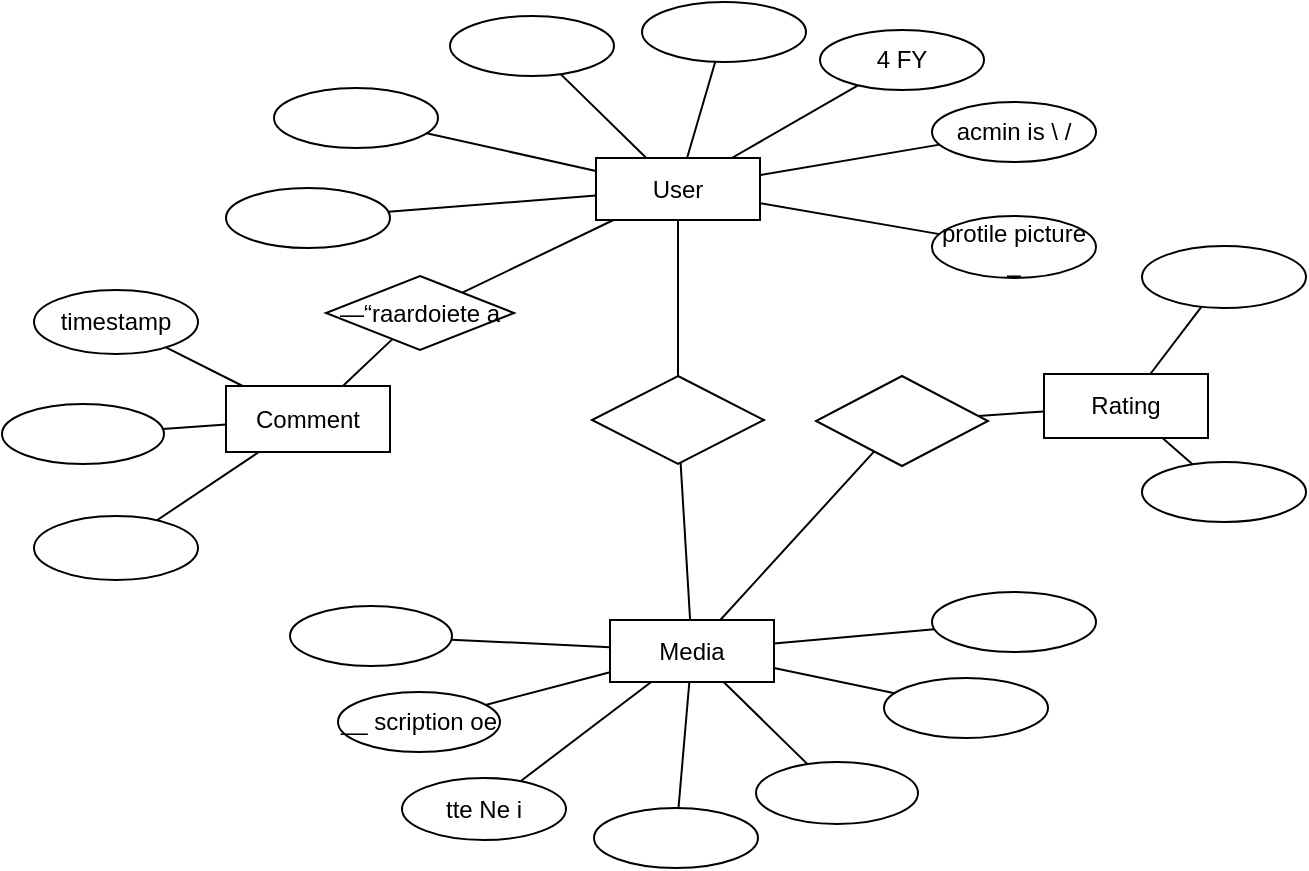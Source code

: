 <?xml version="1.0" ?>
<mxfile version="26.0.14">
    <diagram name="Page-1" id="E5nG0SyLeEiv9CRzUDmB">
        <mxGraphModel dx="2033" dy="1123" grid="1" gridSize="10" guides="1" tooltips="1" connect="1" arrows="1" fold="1" page="1" pageScale="1" pageWidth="900" pageHeight="1200" math="0" shadow="0">
            <root>
                <mxCell id="0"/>
                <mxCell id="1" parent="0"/>
                <mxCell id="2" value="" style="ellipse;whiteSpace=wrap;html=1;" vertex="1" parent="1">
                    <mxGeometry x="345" y="442" width="82" height="30" as="geometry"/>
                </mxCell>
                <mxCell id="3" value="tte Ne i " style="ellipse;whiteSpace=wrap;html=1;" vertex="1" parent="1">
                    <mxGeometry x="249" y="427" width="82" height="31" as="geometry"/>
                </mxCell>
                <mxCell id="4" value="" style="ellipse;whiteSpace=wrap;html=1;" vertex="1" parent="1">
                    <mxGeometry x="426" y="419" width="81" height="31" as="geometry"/>
                </mxCell>
                <mxCell id="5" value="__ scription oe " style="ellipse;whiteSpace=wrap;html=1;" vertex="1" parent="1">
                    <mxGeometry x="217" y="384" width="81" height="30" as="geometry"/>
                </mxCell>
                <mxCell id="6" value="" style="ellipse;whiteSpace=wrap;html=1;" vertex="1" parent="1">
                    <mxGeometry x="490" y="377" width="82" height="30" as="geometry"/>
                </mxCell>
                <mxCell id="7" value="Media " style="rounded=0;whiteSpace=wrap;html=1;" vertex="1" parent="1">
                    <mxGeometry x="353" y="348" width="82" height="31" as="geometry"/>
                </mxCell>
                <mxCell id="8" value="" style="ellipse;whiteSpace=wrap;html=1;" vertex="1" parent="1">
                    <mxGeometry x="193" y="341" width="81" height="30" as="geometry"/>
                </mxCell>
                <mxCell id="9" value="" style="ellipse;whiteSpace=wrap;html=1;" vertex="1" parent="1">
                    <mxGeometry x="514" y="334" width="82" height="30" as="geometry"/>
                </mxCell>
                <mxCell id="10" value="" style="ellipse;whiteSpace=wrap;html=1;" vertex="1" parent="1">
                    <mxGeometry x="65" y="296" width="82" height="32" as="geometry"/>
                </mxCell>
                <mxCell id="11" value="" style="ellipse;whiteSpace=wrap;html=1;" vertex="1" parent="1">
                    <mxGeometry x="619" y="269" width="82" height="30" as="geometry"/>
                </mxCell>
                <mxCell id="12" value="" style="ellipse;whiteSpace=wrap;html=1;" vertex="1" parent="1">
                    <mxGeometry x="49" y="240" width="81" height="30" as="geometry"/>
                </mxCell>
                <mxCell id="13" value="Comment " style="rounded=0;whiteSpace=wrap;html=1;" vertex="1" parent="1">
                    <mxGeometry x="161" y="231" width="82" height="33" as="geometry"/>
                </mxCell>
                <mxCell id="14" value="" style="rhombus;whiteSpace=wrap;html=1;" vertex="1" parent="1">
                    <mxGeometry x="456" y="226" width="86" height="45" as="geometry"/>
                </mxCell>
                <mxCell id="15" value="" style="rhombus;whiteSpace=wrap;html=1;" vertex="1" parent="1">
                    <mxGeometry x="344" y="226" width="86" height="44" as="geometry"/>
                </mxCell>
                <mxCell id="16" value="Rating " style="rounded=0;whiteSpace=wrap;html=1;" vertex="1" parent="1">
                    <mxGeometry x="570" y="225" width="82" height="32" as="geometry"/>
                </mxCell>
                <mxCell id="17" value="timestamp " style="ellipse;whiteSpace=wrap;html=1;" vertex="1" parent="1">
                    <mxGeometry x="65" y="183" width="82" height="32" as="geometry"/>
                </mxCell>
                <mxCell id="18" value="—“raardoiete a " style="rhombus;whiteSpace=wrap;html=1;" vertex="1" parent="1">
                    <mxGeometry x="211" y="176" width="94" height="37" as="geometry"/>
                </mxCell>
                <mxCell id="19" value="" style="ellipse;whiteSpace=wrap;html=1;" vertex="1" parent="1">
                    <mxGeometry x="619" y="161" width="82" height="31" as="geometry"/>
                </mxCell>
                <mxCell id="20" value="protile picture _ " style="ellipse;whiteSpace=wrap;html=1;" vertex="1" parent="1">
                    <mxGeometry x="514" y="146" width="82" height="31" as="geometry"/>
                </mxCell>
                <mxCell id="21" value="" style="ellipse;whiteSpace=wrap;html=1;" vertex="1" parent="1">
                    <mxGeometry x="161" y="132" width="82" height="30" as="geometry"/>
                </mxCell>
                <mxCell id="22" value="User " style="rounded=0;whiteSpace=wrap;html=1;" vertex="1" parent="1">
                    <mxGeometry x="346" y="117" width="82" height="31" as="geometry"/>
                </mxCell>
                <mxCell id="23" value="acmin  is  \ / " style="ellipse;whiteSpace=wrap;html=1;" vertex="1" parent="1">
                    <mxGeometry x="514" y="89" width="82" height="30" as="geometry"/>
                </mxCell>
                <mxCell id="24" value="" style="ellipse;whiteSpace=wrap;html=1;" vertex="1" parent="1">
                    <mxGeometry x="185" y="82" width="82" height="30" as="geometry"/>
                </mxCell>
                <mxCell id="25" value="4 FY " style="ellipse;whiteSpace=wrap;html=1;" vertex="1" parent="1">
                    <mxGeometry x="458" y="53" width="82" height="30" as="geometry"/>
                </mxCell>
                <mxCell id="26" value="" style="ellipse;whiteSpace=wrap;html=1;" vertex="1" parent="1">
                    <mxGeometry x="273" y="46" width="82" height="30" as="geometry"/>
                </mxCell>
                <mxCell id="27" value="" style="ellipse;whiteSpace=wrap;html=1;" vertex="1" parent="1">
                    <mxGeometry x="369" y="39" width="82" height="30" as="geometry"/>
                </mxCell>
                <mxCell id="28" value="" style="endArrow=none;html=1;rounded=0;" edge="1" parent="1" source="22" target="20">
                    <mxGeometry width="50" height="50" relative="1" as="geometry">
                        <mxPoint x="428" y="141" as="sourcePoint"/>
                        <mxPoint x="537" y="145" as="targetPoint"/>
                    </mxGeometry>
                </mxCell>
                <mxCell id="29" value="" style="endArrow=none;html=1;rounded=0;" edge="1" parent="1" source="17" target="13">
                    <mxGeometry width="50" height="50" relative="1" as="geometry">
                        <mxPoint x="122" y="215" as="sourcePoint"/>
                        <mxPoint x="190" y="231" as="targetPoint"/>
                    </mxGeometry>
                </mxCell>
                <mxCell id="30" value="" style="endArrow=none;html=1;rounded=0;" edge="1" parent="1" source="3" target="7">
                    <mxGeometry width="50" height="50" relative="1" as="geometry">
                        <mxPoint x="322" y="426" as="sourcePoint"/>
                        <mxPoint x="366" y="386" as="targetPoint"/>
                    </mxGeometry>
                </mxCell>
                <mxCell id="31" value="" style="endArrow=none;html=1;rounded=0;" edge="1" parent="1" source="7" target="9">
                    <mxGeometry width="50" height="50" relative="1" as="geometry">
                        <mxPoint x="440" y="360" as="sourcePoint"/>
                        <mxPoint x="514" y="349" as="targetPoint"/>
                    </mxGeometry>
                </mxCell>
                <mxCell id="32" value="" style="endArrow=none;html=1;rounded=0;" edge="1" parent="1" source="15" target="7">
                    <mxGeometry width="50" height="50" relative="1" as="geometry">
                        <mxPoint x="389" y="279" as="sourcePoint"/>
                        <mxPoint x="393" y="348" as="targetPoint"/>
                    </mxGeometry>
                </mxCell>
                <mxCell id="33" value="" style="endArrow=none;html=1;rounded=0;" edge="1" parent="1" source="10" target="13">
                    <mxGeometry width="50" height="50" relative="1" as="geometry">
                        <mxPoint x="138" y="284" as="sourcePoint"/>
                        <mxPoint x="195" y="266" as="targetPoint"/>
                    </mxGeometry>
                </mxCell>
                <mxCell id="35" value="" style="endArrow=none;html=1;rounded=0;" edge="1" parent="1" source="21" target="22">
                    <mxGeometry width="50" height="50" relative="1" as="geometry">
                        <mxPoint x="243" y="135" as="sourcePoint"/>
                        <mxPoint x="308" y="137" as="targetPoint"/>
                    </mxGeometry>
                </mxCell>
                <mxCell id="37" value="" style="endArrow=none;html=1;rounded=0;" edge="1" parent="1" source="22" target="15">
                    <mxGeometry width="50" height="50" relative="1" as="geometry">
                        <mxPoint x="385" y="149" as="sourcePoint"/>
                        <mxPoint x="388" y="225" as="targetPoint"/>
                    </mxGeometry>
                </mxCell>
                <mxCell id="38" value="" style="endArrow=none;html=1;rounded=0;" edge="1" parent="1" source="18" target="22">
                    <mxGeometry width="50" height="50" relative="1" as="geometry">
                        <mxPoint x="297" y="174" as="sourcePoint"/>
                        <mxPoint x="345" y="149" as="targetPoint"/>
                    </mxGeometry>
                </mxCell>
                <mxCell id="40" value="" style="endArrow=none;html=1;rounded=0;" edge="1" parent="1" source="22" target="23">
                    <mxGeometry width="50" height="50" relative="1" as="geometry">
                        <mxPoint x="429" y="118" as="sourcePoint"/>
                        <mxPoint x="503" y="121" as="targetPoint"/>
                    </mxGeometry>
                </mxCell>
                <mxCell id="42" value="" style="endArrow=none;html=1;rounded=0;" edge="1" parent="1" source="16" target="19">
                    <mxGeometry width="50" height="50" relative="1" as="geometry">
                        <mxPoint x="612" y="224" as="sourcePoint"/>
                        <mxPoint x="656" y="193" as="targetPoint"/>
                    </mxGeometry>
                </mxCell>
                <mxCell id="46" value="" style="endArrow=none;html=1;rounded=0;" edge="1" parent="1" source="24" target="22">
                    <mxGeometry width="50" height="50" relative="1" as="geometry">
                        <mxPoint x="267" y="97" as="sourcePoint"/>
                        <mxPoint x="345" y="124" as="targetPoint"/>
                    </mxGeometry>
                </mxCell>
                <mxCell id="48" value="" style="endArrow=none;html=1;rounded=0;" edge="1" parent="1" source="2" target="7">
                    <mxGeometry width="50" height="50" relative="1" as="geometry">
                        <mxPoint x="387" y="441" as="sourcePoint"/>
                        <mxPoint x="394" y="379" as="targetPoint"/>
                    </mxGeometry>
                </mxCell>
                <mxCell id="49" value="" style="endArrow=none;html=1;rounded=0;" edge="1" parent="1" source="22" target="25">
                    <mxGeometry width="50" height="50" relative="1" as="geometry">
                        <mxPoint x="413" y="116" as="sourcePoint"/>
                        <mxPoint x="471" y="85" as="targetPoint"/>
                    </mxGeometry>
                </mxCell>
                <mxCell id="59" value="" style="endArrow=none;html=1;rounded=0;" edge="1" parent="1" source="7" target="14">
                    <mxGeometry width="50" height="50" relative="1" as="geometry">
                        <mxPoint x="426" y="339" as="sourcePoint"/>
                        <mxPoint x="493" y="272" as="targetPoint"/>
                    </mxGeometry>
                </mxCell>
                <mxCell id="61" value="" style="endArrow=none;html=1;rounded=0;" edge="1" parent="1" source="12" target="13">
                    <mxGeometry width="50" height="50" relative="1" as="geometry">
                        <mxPoint x="117" y="275" as="sourcePoint"/>
                        <mxPoint x="194" y="278" as="targetPoint"/>
                    </mxGeometry>
                </mxCell>
                <mxCell id="65" value="" style="endArrow=none;html=1;rounded=0;" edge="1" parent="1" source="14" target="16">
                    <mxGeometry width="50" height="50" relative="1" as="geometry">
                        <mxPoint x="543" y="246" as="sourcePoint"/>
                        <mxPoint x="570" y="241" as="targetPoint"/>
                    </mxGeometry>
                </mxCell>
                <mxCell id="71" value="" style="endArrow=none;html=1;rounded=0;" edge="1" parent="1" source="7" target="6">
                    <mxGeometry width="50" height="50" relative="1" as="geometry">
                        <mxPoint x="435" y="370" as="sourcePoint"/>
                        <mxPoint x="490" y="379" as="targetPoint"/>
                    </mxGeometry>
                </mxCell>
                <mxCell id="81" value="" style="endArrow=none;html=1;rounded=0;" edge="1" parent="1" source="5" target="7">
                    <mxGeometry width="50" height="50" relative="1" as="geometry">
                        <mxPoint x="299" y="386" as="sourcePoint"/>
                        <mxPoint x="352" y="371" as="targetPoint"/>
                    </mxGeometry>
                </mxCell>
                <mxCell id="88" value="" style="endArrow=none;html=1;rounded=0;" edge="1" parent="1" source="8" target="7">
                    <mxGeometry width="50" height="50" relative="1" as="geometry">
                        <mxPoint x="274" y="357" as="sourcePoint"/>
                        <mxPoint x="353" y="356" as="targetPoint"/>
                    </mxGeometry>
                </mxCell>
                <mxCell id="91" value="" style="endArrow=none;html=1;rounded=0;" edge="1" parent="1" source="22" target="27">
                    <mxGeometry width="50" height="50" relative="1" as="geometry">
                        <mxPoint x="394" y="112" as="sourcePoint"/>
                        <mxPoint x="404" y="70" as="targetPoint"/>
                    </mxGeometry>
                </mxCell>
                <mxCell id="98" value="" style="endArrow=none;html=1;rounded=0;" edge="1" parent="1" source="16" target="11">
                    <mxGeometry width="50" height="50" relative="1" as="geometry">
                        <mxPoint x="593" y="257" as="sourcePoint"/>
                        <mxPoint x="618" y="283" as="targetPoint"/>
                    </mxGeometry>
                </mxCell>
                <mxCell id="101" value="" style="endArrow=none;html=1;rounded=0;" edge="1" parent="1" source="26" target="22">
                    <mxGeometry width="50" height="50" relative="1" as="geometry">
                        <mxPoint x="348" y="76" as="sourcePoint"/>
                        <mxPoint x="384" y="117" as="targetPoint"/>
                    </mxGeometry>
                </mxCell>
                <mxCell id="114" value="" style="endArrow=none;html=1;rounded=0;" edge="1" parent="1" source="7" target="4">
                    <mxGeometry width="50" height="50" relative="1" as="geometry">
                        <mxPoint x="416" y="379" as="sourcePoint"/>
                        <mxPoint x="465" y="418" as="targetPoint"/>
                    </mxGeometry>
                </mxCell>
                <mxCell id="148" value="" style="endArrow=none;html=1;rounded=0;" edge="1" parent="1" source="13" target="18">
                    <mxGeometry width="50" height="50" relative="1" as="geometry">
                        <mxPoint x="205" y="231" as="sourcePoint"/>
                        <mxPoint x="221" y="213" as="targetPoint"/>
                    </mxGeometry>
                </mxCell>
            </root>
        </mxGraphModel>
    </diagram>
</mxfile>
